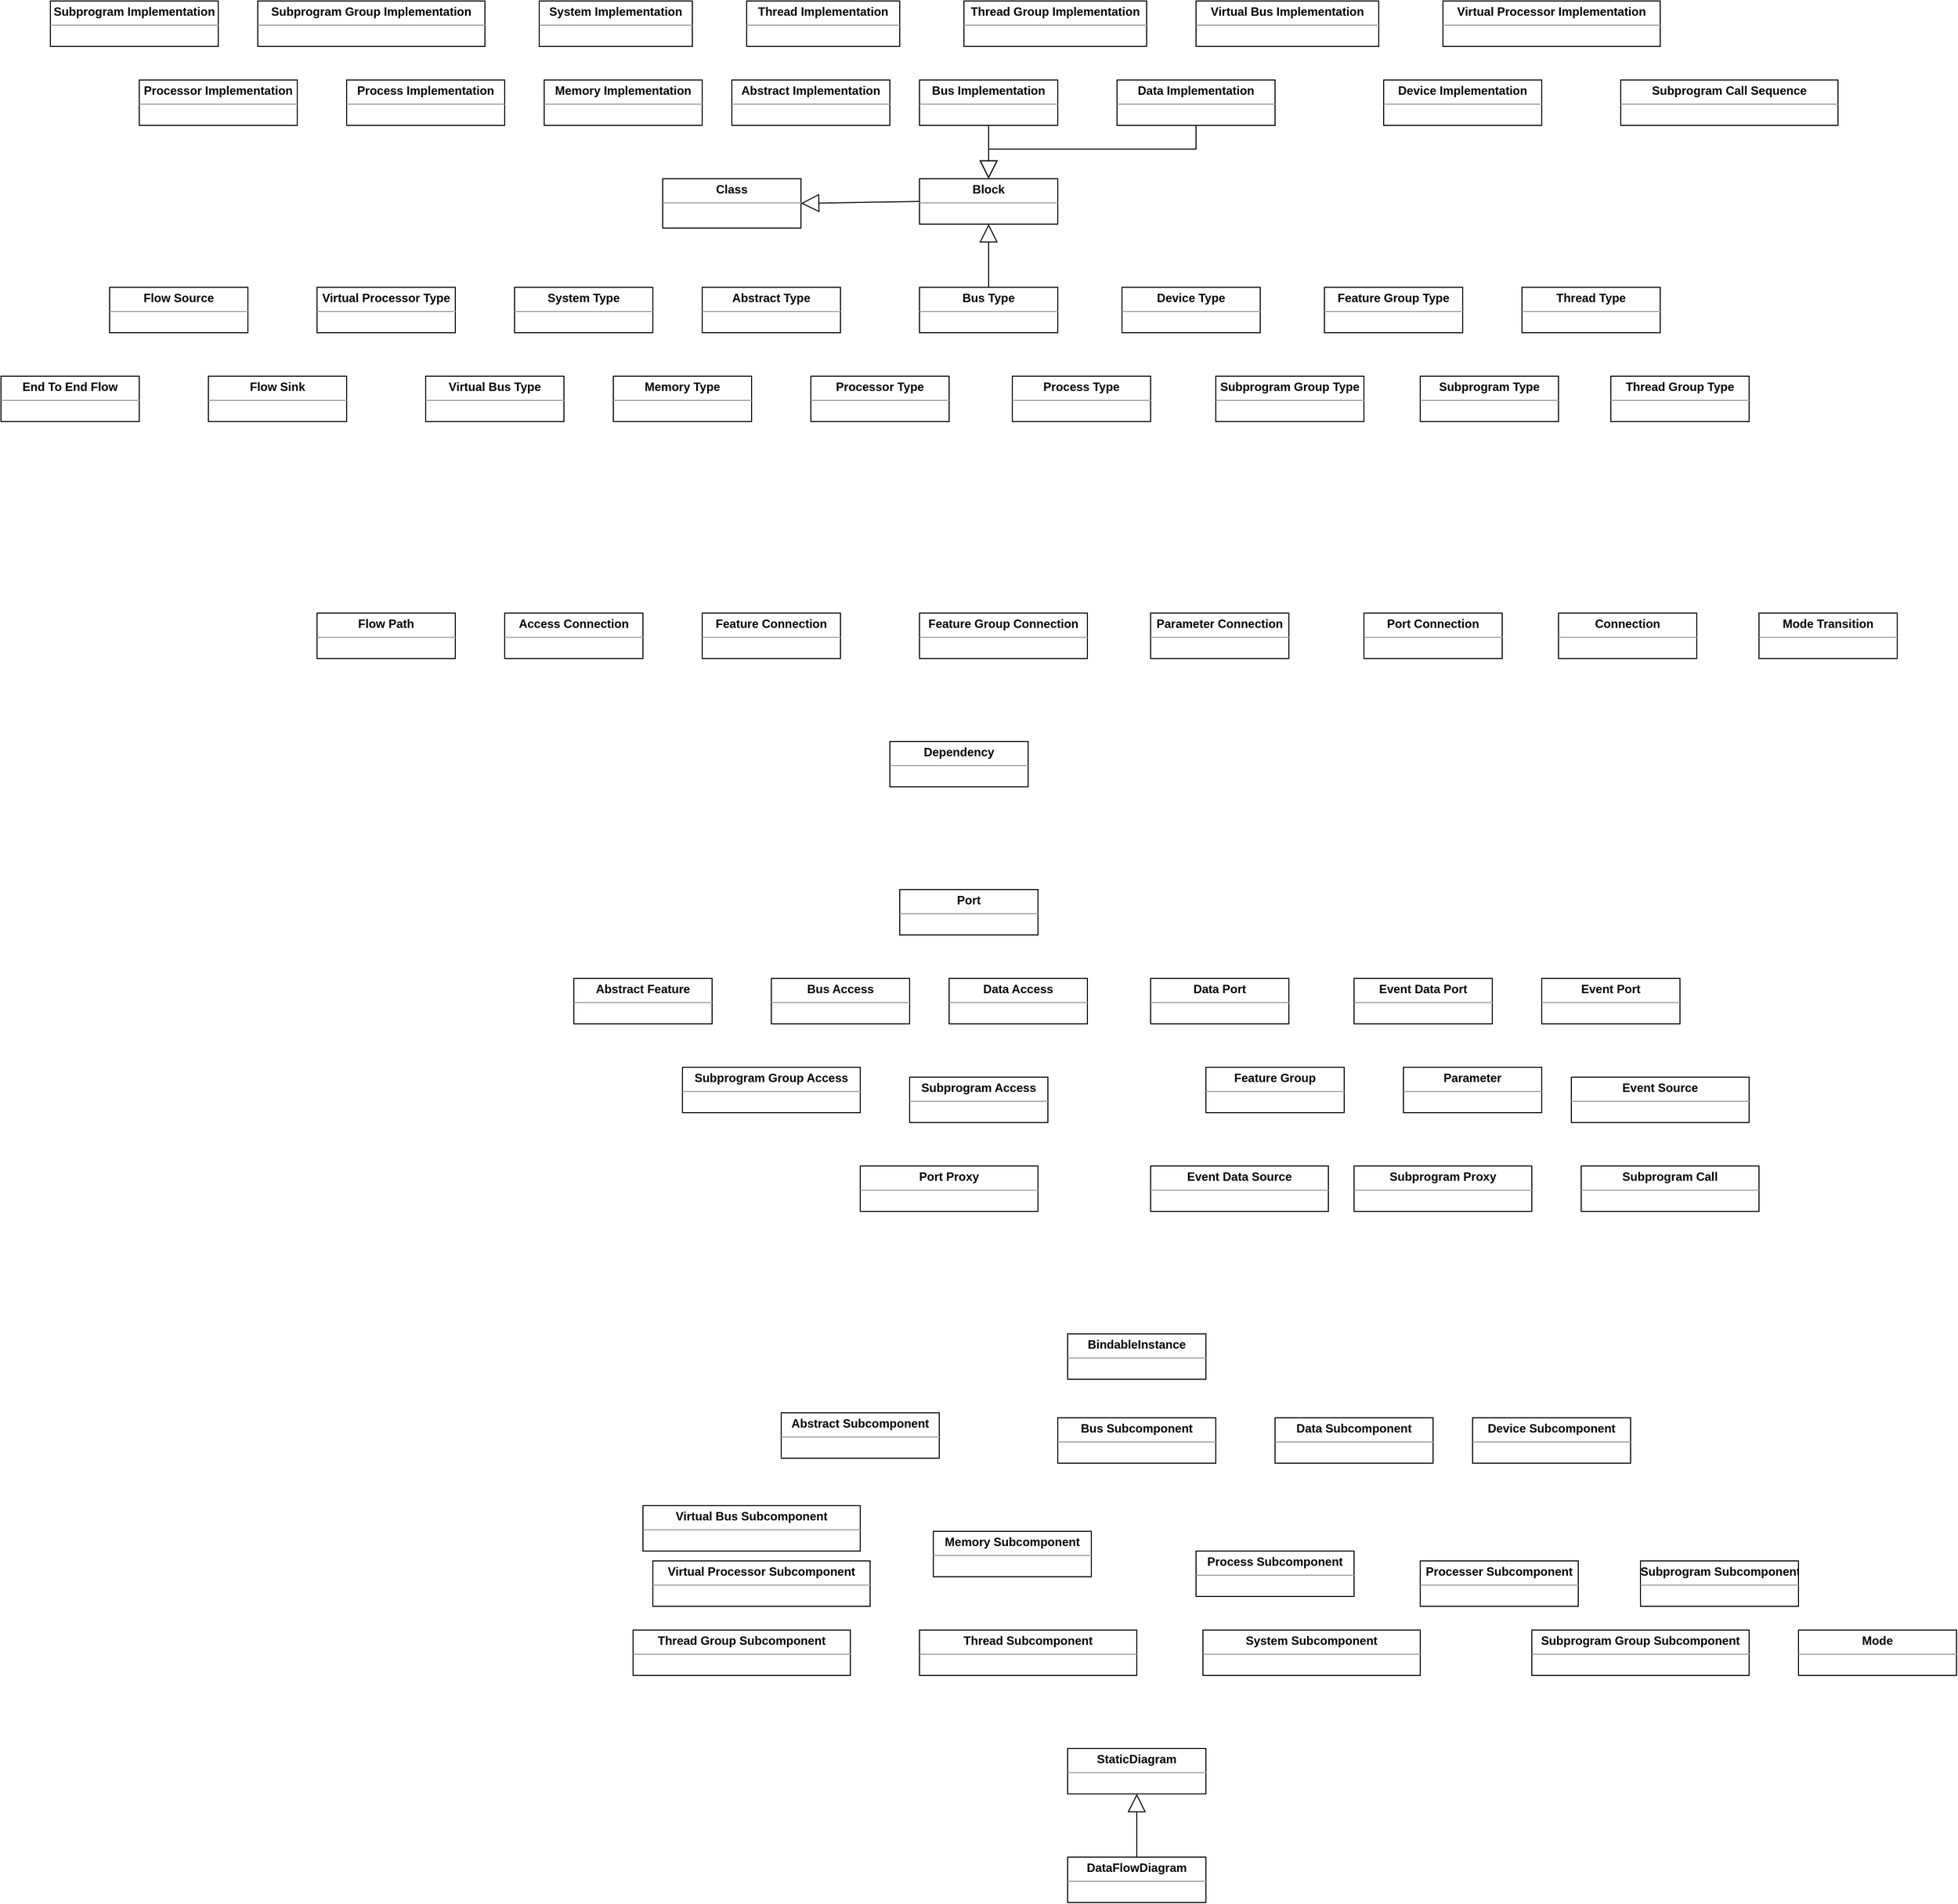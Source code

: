 <mxfile version="16.0.0" type="github">
  <diagram id="YCTGJR02snR9csBezVZd" name="Page-1">
    <mxGraphModel dx="1956" dy="1955" grid="1" gridSize="10" guides="1" tooltips="1" connect="1" arrows="1" fold="1" page="1" pageScale="1" pageWidth="827" pageHeight="1169" math="0" shadow="0">
      <root>
        <mxCell id="0" />
        <mxCell id="1" parent="0" />
        <mxCell id="7-aJ9GHmP8vsTWekd-Si-11" value="&lt;p style=&quot;margin: 0px ; margin-top: 4px ; text-align: center&quot;&gt;&lt;b&gt;Class&lt;/b&gt;&lt;/p&gt;&lt;hr size=&quot;1&quot;&gt;&lt;div style=&quot;height: 2px&quot;&gt;&lt;/div&gt;" style="verticalAlign=top;align=left;overflow=fill;fontSize=12;fontFamily=Helvetica;html=1;" vertex="1" parent="1">
          <mxGeometry x="60" y="-670" width="140" height="50" as="geometry" />
        </mxCell>
        <mxCell id="7-aJ9GHmP8vsTWekd-Si-12" value="&lt;p style=&quot;margin: 0px ; margin-top: 4px ; text-align: center&quot;&gt;&lt;b&gt;Block&lt;/b&gt;&lt;/p&gt;&lt;hr size=&quot;1&quot;&gt;&lt;div style=&quot;height: 2px&quot;&gt;&lt;/div&gt;" style="verticalAlign=top;align=left;overflow=fill;fontSize=12;fontFamily=Helvetica;html=1;" vertex="1" parent="1">
          <mxGeometry x="320" y="-670" width="140" height="46" as="geometry" />
        </mxCell>
        <mxCell id="7-aJ9GHmP8vsTWekd-Si-14" value="&lt;p style=&quot;margin: 0px ; margin-top: 4px ; text-align: center&quot;&gt;&lt;b&gt;Abstract Type&lt;/b&gt;&lt;/p&gt;&lt;hr size=&quot;1&quot;&gt;&lt;div style=&quot;height: 2px&quot;&gt;&lt;/div&gt;" style="verticalAlign=top;align=left;overflow=fill;fontSize=12;fontFamily=Helvetica;html=1;" vertex="1" parent="1">
          <mxGeometry x="100" y="-560" width="140" height="46" as="geometry" />
        </mxCell>
        <mxCell id="7-aJ9GHmP8vsTWekd-Si-15" value="&lt;p style=&quot;margin: 0px ; margin-top: 4px ; text-align: center&quot;&gt;&lt;b&gt;Bus Type&lt;/b&gt;&lt;/p&gt;&lt;hr size=&quot;1&quot;&gt;&lt;div style=&quot;height: 2px&quot;&gt;&lt;/div&gt;" style="verticalAlign=top;align=left;overflow=fill;fontSize=12;fontFamily=Helvetica;html=1;" vertex="1" parent="1">
          <mxGeometry x="320" y="-560" width="140" height="46" as="geometry" />
        </mxCell>
        <mxCell id="7-aJ9GHmP8vsTWekd-Si-16" value="&lt;p style=&quot;margin: 0px ; margin-top: 4px ; text-align: center&quot;&gt;&lt;b&gt;Device Type&lt;/b&gt;&lt;/p&gt;&lt;hr size=&quot;1&quot;&gt;&lt;div style=&quot;height: 2px&quot;&gt;&lt;/div&gt;" style="verticalAlign=top;align=left;overflow=fill;fontSize=12;fontFamily=Helvetica;html=1;" vertex="1" parent="1">
          <mxGeometry x="525" y="-560" width="140" height="46" as="geometry" />
        </mxCell>
        <mxCell id="7-aJ9GHmP8vsTWekd-Si-17" value="&lt;p style=&quot;margin: 0px ; margin-top: 4px ; text-align: center&quot;&gt;&lt;b&gt;Fe&lt;span style=&quot;white-space: pre&quot;&gt;ature Group&lt;/span&gt;&amp;nbsp;Type&lt;/b&gt;&lt;/p&gt;&lt;hr size=&quot;1&quot;&gt;&lt;div style=&quot;height: 2px&quot;&gt;&lt;/div&gt;" style="verticalAlign=top;align=left;overflow=fill;fontSize=12;fontFamily=Helvetica;html=1;" vertex="1" parent="1">
          <mxGeometry x="730" y="-560" width="140" height="46" as="geometry" />
        </mxCell>
        <mxCell id="7-aJ9GHmP8vsTWekd-Si-18" value="&lt;p style=&quot;margin: 0px ; margin-top: 4px ; text-align: center&quot;&gt;&lt;b&gt;Memory Type&lt;/b&gt;&lt;/p&gt;&lt;hr size=&quot;1&quot;&gt;&lt;div style=&quot;height: 2px&quot;&gt;&lt;/div&gt;" style="verticalAlign=top;align=left;overflow=fill;fontSize=12;fontFamily=Helvetica;html=1;" vertex="1" parent="1">
          <mxGeometry x="10" y="-470" width="140" height="46" as="geometry" />
        </mxCell>
        <mxCell id="7-aJ9GHmP8vsTWekd-Si-19" value="&lt;p style=&quot;margin: 0px ; margin-top: 4px ; text-align: center&quot;&gt;&lt;b&gt;Process Type&lt;/b&gt;&lt;/p&gt;&lt;hr size=&quot;1&quot;&gt;&lt;div style=&quot;height: 2px&quot;&gt;&lt;/div&gt;" style="verticalAlign=top;align=left;overflow=fill;fontSize=12;fontFamily=Helvetica;html=1;" vertex="1" parent="1">
          <mxGeometry x="414" y="-470" width="140" height="46" as="geometry" />
        </mxCell>
        <mxCell id="7-aJ9GHmP8vsTWekd-Si-20" value="&lt;p style=&quot;margin: 0px ; margin-top: 4px ; text-align: center&quot;&gt;&lt;b&gt;Processor Type&lt;/b&gt;&lt;/p&gt;&lt;hr size=&quot;1&quot;&gt;&lt;div style=&quot;height: 2px&quot;&gt;&lt;/div&gt;" style="verticalAlign=top;align=left;overflow=fill;fontSize=12;fontFamily=Helvetica;html=1;" vertex="1" parent="1">
          <mxGeometry x="210" y="-470" width="140" height="46" as="geometry" />
        </mxCell>
        <mxCell id="7-aJ9GHmP8vsTWekd-Si-21" value="&lt;p style=&quot;margin: 0px ; margin-top: 4px ; text-align: center&quot;&gt;&lt;b&gt;Subprogram Type&lt;/b&gt;&lt;/p&gt;&lt;hr size=&quot;1&quot;&gt;&lt;div style=&quot;height: 2px&quot;&gt;&lt;/div&gt;" style="verticalAlign=top;align=left;overflow=fill;fontSize=12;fontFamily=Helvetica;html=1;" vertex="1" parent="1">
          <mxGeometry x="827" y="-470" width="140" height="46" as="geometry" />
        </mxCell>
        <mxCell id="7-aJ9GHmP8vsTWekd-Si-22" value="&lt;p style=&quot;margin: 0px ; margin-top: 4px ; text-align: center&quot;&gt;&lt;b&gt;Subprogram Group Type&lt;/b&gt;&lt;/p&gt;&lt;hr size=&quot;1&quot;&gt;&lt;div style=&quot;height: 2px&quot;&gt;&lt;/div&gt;" style="verticalAlign=top;align=left;overflow=fill;fontSize=12;fontFamily=Helvetica;html=1;" vertex="1" parent="1">
          <mxGeometry x="620" y="-470" width="150" height="46" as="geometry" />
        </mxCell>
        <mxCell id="7-aJ9GHmP8vsTWekd-Si-23" value="&lt;p style=&quot;margin: 0px ; margin-top: 4px ; text-align: center&quot;&gt;&lt;b&gt;System Type&lt;/b&gt;&lt;/p&gt;&lt;hr size=&quot;1&quot;&gt;&lt;div style=&quot;height: 2px&quot;&gt;&lt;/div&gt;" style="verticalAlign=top;align=left;overflow=fill;fontSize=12;fontFamily=Helvetica;html=1;" vertex="1" parent="1">
          <mxGeometry x="-90" y="-560" width="140" height="46" as="geometry" />
        </mxCell>
        <mxCell id="7-aJ9GHmP8vsTWekd-Si-24" value="&lt;p style=&quot;margin: 0px ; margin-top: 4px ; text-align: center&quot;&gt;&lt;b&gt;Thread Type&lt;/b&gt;&lt;/p&gt;&lt;hr size=&quot;1&quot;&gt;&lt;div style=&quot;height: 2px&quot;&gt;&lt;/div&gt;" style="verticalAlign=top;align=left;overflow=fill;fontSize=12;fontFamily=Helvetica;html=1;" vertex="1" parent="1">
          <mxGeometry x="930" y="-560" width="140" height="46" as="geometry" />
        </mxCell>
        <mxCell id="7-aJ9GHmP8vsTWekd-Si-25" value="&lt;p style=&quot;margin: 0px ; margin-top: 4px ; text-align: center&quot;&gt;&lt;b&gt;Thread Group Type&lt;/b&gt;&lt;/p&gt;&lt;hr size=&quot;1&quot;&gt;&lt;div style=&quot;height: 2px&quot;&gt;&lt;/div&gt;" style="verticalAlign=top;align=left;overflow=fill;fontSize=12;fontFamily=Helvetica;html=1;" vertex="1" parent="1">
          <mxGeometry x="1020" y="-470" width="140" height="46" as="geometry" />
        </mxCell>
        <mxCell id="7-aJ9GHmP8vsTWekd-Si-26" value="&lt;p style=&quot;margin: 0px ; margin-top: 4px ; text-align: center&quot;&gt;&lt;b&gt;Virtual Bus Type&lt;/b&gt;&lt;/p&gt;&lt;hr size=&quot;1&quot;&gt;&lt;div style=&quot;height: 2px&quot;&gt;&lt;/div&gt;" style="verticalAlign=top;align=left;overflow=fill;fontSize=12;fontFamily=Helvetica;html=1;" vertex="1" parent="1">
          <mxGeometry x="-180" y="-470" width="140" height="46" as="geometry" />
        </mxCell>
        <mxCell id="7-aJ9GHmP8vsTWekd-Si-27" value="&lt;p style=&quot;margin: 0px ; margin-top: 4px ; text-align: center&quot;&gt;&lt;b&gt;Virtual Processor Type&lt;/b&gt;&lt;/p&gt;&lt;hr size=&quot;1&quot;&gt;&lt;div style=&quot;height: 2px&quot;&gt;&lt;/div&gt;" style="verticalAlign=top;align=left;overflow=fill;fontSize=12;fontFamily=Helvetica;html=1;" vertex="1" parent="1">
          <mxGeometry x="-290" y="-560" width="140" height="46" as="geometry" />
        </mxCell>
        <mxCell id="7-aJ9GHmP8vsTWekd-Si-29" value="&lt;p style=&quot;margin: 0px ; margin-top: 4px ; text-align: center&quot;&gt;&lt;b&gt;Dependency&lt;/b&gt;&lt;/p&gt;&lt;hr size=&quot;1&quot;&gt;&lt;div style=&quot;height: 2px&quot;&gt;&lt;/div&gt;" style="verticalAlign=top;align=left;overflow=fill;fontSize=12;fontFamily=Helvetica;html=1;" vertex="1" parent="1">
          <mxGeometry x="290" y="-100" width="140" height="46" as="geometry" />
        </mxCell>
        <mxCell id="7-aJ9GHmP8vsTWekd-Si-30" value="&lt;p style=&quot;margin: 0px ; margin-top: 4px ; text-align: center&quot;&gt;&lt;b&gt;Access Connection&lt;/b&gt;&lt;/p&gt;&lt;hr size=&quot;1&quot;&gt;&lt;div style=&quot;height: 2px&quot;&gt;&lt;/div&gt;" style="verticalAlign=top;align=left;overflow=fill;fontSize=12;fontFamily=Helvetica;html=1;" vertex="1" parent="1">
          <mxGeometry x="-100" y="-230" width="140" height="46" as="geometry" />
        </mxCell>
        <mxCell id="7-aJ9GHmP8vsTWekd-Si-31" value="&lt;p style=&quot;margin: 0px ; margin-top: 4px ; text-align: center&quot;&gt;&lt;b&gt;Feature Connection&lt;/b&gt;&lt;/p&gt;&lt;hr size=&quot;1&quot;&gt;&lt;div style=&quot;height: 2px&quot;&gt;&lt;/div&gt;" style="verticalAlign=top;align=left;overflow=fill;fontSize=12;fontFamily=Helvetica;html=1;" vertex="1" parent="1">
          <mxGeometry x="100" y="-230" width="140" height="46" as="geometry" />
        </mxCell>
        <mxCell id="7-aJ9GHmP8vsTWekd-Si-32" value="&lt;p style=&quot;margin: 0px ; margin-top: 4px ; text-align: center&quot;&gt;&lt;b&gt;Feature Group Connection&lt;/b&gt;&lt;/p&gt;&lt;hr size=&quot;1&quot;&gt;&lt;div style=&quot;height: 2px&quot;&gt;&lt;/div&gt;" style="verticalAlign=top;align=left;overflow=fill;fontSize=12;fontFamily=Helvetica;html=1;" vertex="1" parent="1">
          <mxGeometry x="320" y="-230" width="170" height="46" as="geometry" />
        </mxCell>
        <mxCell id="7-aJ9GHmP8vsTWekd-Si-34" value="&lt;p style=&quot;margin: 0px ; margin-top: 4px ; text-align: center&quot;&gt;&lt;b&gt;Parameter Connection&lt;/b&gt;&lt;/p&gt;&lt;hr size=&quot;1&quot;&gt;&lt;div style=&quot;height: 2px&quot;&gt;&lt;/div&gt;" style="verticalAlign=top;align=left;overflow=fill;fontSize=12;fontFamily=Helvetica;html=1;" vertex="1" parent="1">
          <mxGeometry x="554" y="-230" width="140" height="46" as="geometry" />
        </mxCell>
        <mxCell id="7-aJ9GHmP8vsTWekd-Si-35" value="&lt;p style=&quot;margin: 0px ; margin-top: 4px ; text-align: center&quot;&gt;&lt;b&gt;Port Connection&lt;/b&gt;&lt;/p&gt;&lt;hr size=&quot;1&quot;&gt;&lt;div style=&quot;height: 2px&quot;&gt;&lt;/div&gt;" style="verticalAlign=top;align=left;overflow=fill;fontSize=12;fontFamily=Helvetica;html=1;" vertex="1" parent="1">
          <mxGeometry x="770" y="-230" width="140" height="46" as="geometry" />
        </mxCell>
        <mxCell id="7-aJ9GHmP8vsTWekd-Si-36" value="&lt;p style=&quot;margin: 0px ; margin-top: 4px ; text-align: center&quot;&gt;&lt;b&gt;Connection&lt;/b&gt;&lt;/p&gt;&lt;hr size=&quot;1&quot;&gt;&lt;div style=&quot;height: 2px&quot;&gt;&lt;/div&gt;" style="verticalAlign=top;align=left;overflow=fill;fontSize=12;fontFamily=Helvetica;html=1;" vertex="1" parent="1">
          <mxGeometry x="967" y="-230" width="140" height="46" as="geometry" />
        </mxCell>
        <mxCell id="7-aJ9GHmP8vsTWekd-Si-37" value="&lt;p style=&quot;margin: 0px ; margin-top: 4px ; text-align: center&quot;&gt;&lt;b&gt;Port&lt;/b&gt;&lt;/p&gt;&lt;hr size=&quot;1&quot;&gt;&lt;div style=&quot;height: 2px&quot;&gt;&lt;/div&gt;" style="verticalAlign=top;align=left;overflow=fill;fontSize=12;fontFamily=Helvetica;html=1;" vertex="1" parent="1">
          <mxGeometry x="300" y="50" width="140" height="46" as="geometry" />
        </mxCell>
        <mxCell id="7-aJ9GHmP8vsTWekd-Si-38" value="&lt;p style=&quot;margin: 0px ; margin-top: 4px ; text-align: center&quot;&gt;&lt;b&gt;Bus Access&lt;/b&gt;&lt;/p&gt;&lt;hr size=&quot;1&quot;&gt;&lt;div style=&quot;height: 2px&quot;&gt;&lt;/div&gt;" style="verticalAlign=top;align=left;overflow=fill;fontSize=12;fontFamily=Helvetica;html=1;" vertex="1" parent="1">
          <mxGeometry x="170" y="140" width="140" height="46" as="geometry" />
        </mxCell>
        <mxCell id="7-aJ9GHmP8vsTWekd-Si-39" value="&lt;p style=&quot;margin: 0px ; margin-top: 4px ; text-align: center&quot;&gt;&lt;b&gt;Abstract Feature&lt;/b&gt;&lt;/p&gt;&lt;hr size=&quot;1&quot;&gt;&lt;div style=&quot;height: 2px&quot;&gt;&lt;/div&gt;" style="verticalAlign=top;align=left;overflow=fill;fontSize=12;fontFamily=Helvetica;html=1;" vertex="1" parent="1">
          <mxGeometry x="-30" y="140" width="140" height="46" as="geometry" />
        </mxCell>
        <mxCell id="7-aJ9GHmP8vsTWekd-Si-40" value="&lt;p style=&quot;margin: 0px ; margin-top: 4px ; text-align: center&quot;&gt;&lt;b&gt;Data Access&lt;/b&gt;&lt;/p&gt;&lt;hr size=&quot;1&quot;&gt;&lt;div style=&quot;height: 2px&quot;&gt;&lt;/div&gt;" style="verticalAlign=top;align=left;overflow=fill;fontSize=12;fontFamily=Helvetica;html=1;" vertex="1" parent="1">
          <mxGeometry x="350" y="140" width="140" height="46" as="geometry" />
        </mxCell>
        <mxCell id="7-aJ9GHmP8vsTWekd-Si-41" value="&lt;p style=&quot;margin: 0px ; margin-top: 4px ; text-align: center&quot;&gt;&lt;b&gt;Data Port&lt;/b&gt;&lt;/p&gt;&lt;hr size=&quot;1&quot;&gt;&lt;div style=&quot;height: 2px&quot;&gt;&lt;/div&gt;" style="verticalAlign=top;align=left;overflow=fill;fontSize=12;fontFamily=Helvetica;html=1;" vertex="1" parent="1">
          <mxGeometry x="554" y="140" width="140" height="46" as="geometry" />
        </mxCell>
        <mxCell id="7-aJ9GHmP8vsTWekd-Si-42" value="&lt;p style=&quot;margin: 0px ; margin-top: 4px ; text-align: center&quot;&gt;&lt;b&gt;Event Data Port&lt;/b&gt;&lt;/p&gt;&lt;hr size=&quot;1&quot;&gt;&lt;div style=&quot;height: 2px&quot;&gt;&lt;/div&gt;" style="verticalAlign=top;align=left;overflow=fill;fontSize=12;fontFamily=Helvetica;html=1;" vertex="1" parent="1">
          <mxGeometry x="760" y="140" width="140" height="46" as="geometry" />
        </mxCell>
        <mxCell id="7-aJ9GHmP8vsTWekd-Si-43" value="&lt;p style=&quot;margin: 0px ; margin-top: 4px ; text-align: center&quot;&gt;&lt;b&gt;Event Port&lt;/b&gt;&lt;/p&gt;&lt;hr size=&quot;1&quot;&gt;&lt;div style=&quot;height: 2px&quot;&gt;&lt;/div&gt;" style="verticalAlign=top;align=left;overflow=fill;fontSize=12;fontFamily=Helvetica;html=1;" vertex="1" parent="1">
          <mxGeometry x="950" y="140" width="140" height="46" as="geometry" />
        </mxCell>
        <mxCell id="7-aJ9GHmP8vsTWekd-Si-44" value="&lt;p style=&quot;margin: 0px ; margin-top: 4px ; text-align: center&quot;&gt;&lt;b&gt;Feature Group&lt;/b&gt;&lt;/p&gt;&lt;hr size=&quot;1&quot;&gt;&lt;div style=&quot;height: 2px&quot;&gt;&lt;/div&gt;" style="verticalAlign=top;align=left;overflow=fill;fontSize=12;fontFamily=Helvetica;html=1;" vertex="1" parent="1">
          <mxGeometry x="610" y="230" width="140" height="46" as="geometry" />
        </mxCell>
        <mxCell id="7-aJ9GHmP8vsTWekd-Si-45" value="&lt;p style=&quot;margin: 0px ; margin-top: 4px ; text-align: center&quot;&gt;&lt;b&gt;Parameter&lt;/b&gt;&lt;/p&gt;&lt;hr size=&quot;1&quot;&gt;&lt;div style=&quot;height: 2px&quot;&gt;&lt;/div&gt;" style="verticalAlign=top;align=left;overflow=fill;fontSize=12;fontFamily=Helvetica;html=1;" vertex="1" parent="1">
          <mxGeometry x="810" y="230" width="140" height="46" as="geometry" />
        </mxCell>
        <mxCell id="7-aJ9GHmP8vsTWekd-Si-46" value="&lt;p style=&quot;margin: 0px ; margin-top: 4px ; text-align: center&quot;&gt;&lt;b&gt;Subprogram Access&lt;/b&gt;&lt;/p&gt;&lt;hr size=&quot;1&quot;&gt;&lt;div style=&quot;height: 2px&quot;&gt;&lt;/div&gt;" style="verticalAlign=top;align=left;overflow=fill;fontSize=12;fontFamily=Helvetica;html=1;" vertex="1" parent="1">
          <mxGeometry x="310" y="240" width="140" height="46" as="geometry" />
        </mxCell>
        <mxCell id="7-aJ9GHmP8vsTWekd-Si-47" value="&lt;p style=&quot;margin: 0px ; margin-top: 4px ; text-align: center&quot;&gt;&lt;b&gt;Subprogram Group Access&lt;/b&gt;&lt;/p&gt;&lt;hr size=&quot;1&quot;&gt;&lt;div style=&quot;height: 2px&quot;&gt;&lt;/div&gt;" style="verticalAlign=top;align=left;overflow=fill;fontSize=12;fontFamily=Helvetica;html=1;" vertex="1" parent="1">
          <mxGeometry x="80" y="230" width="180" height="46" as="geometry" />
        </mxCell>
        <mxCell id="7-aJ9GHmP8vsTWekd-Si-48" value="&lt;p style=&quot;margin: 0px ; margin-top: 4px ; text-align: center&quot;&gt;&lt;b&gt;Event Source&lt;/b&gt;&lt;br&gt;&lt;/p&gt;&lt;hr size=&quot;1&quot;&gt;&lt;div style=&quot;height: 2px&quot;&gt;&lt;/div&gt;" style="verticalAlign=top;align=left;overflow=fill;fontSize=12;fontFamily=Helvetica;html=1;" vertex="1" parent="1">
          <mxGeometry x="980" y="240" width="180" height="46" as="geometry" />
        </mxCell>
        <mxCell id="7-aJ9GHmP8vsTWekd-Si-49" value="&lt;p style=&quot;margin: 0px ; margin-top: 4px ; text-align: center&quot;&gt;&lt;b&gt;Event Data Source&lt;/b&gt;&lt;br&gt;&lt;/p&gt;&lt;hr size=&quot;1&quot;&gt;&lt;div style=&quot;height: 2px&quot;&gt;&lt;/div&gt;" style="verticalAlign=top;align=left;overflow=fill;fontSize=12;fontFamily=Helvetica;html=1;" vertex="1" parent="1">
          <mxGeometry x="554" y="330" width="180" height="46" as="geometry" />
        </mxCell>
        <mxCell id="7-aJ9GHmP8vsTWekd-Si-50" value="&lt;p style=&quot;margin: 0px ; margin-top: 4px ; text-align: center&quot;&gt;&lt;b&gt;Subprogram Proxy&lt;/b&gt;&lt;/p&gt;&lt;hr size=&quot;1&quot;&gt;&lt;div style=&quot;height: 2px&quot;&gt;&lt;/div&gt;" style="verticalAlign=top;align=left;overflow=fill;fontSize=12;fontFamily=Helvetica;html=1;" vertex="1" parent="1">
          <mxGeometry x="760" y="330" width="180" height="46" as="geometry" />
        </mxCell>
        <mxCell id="7-aJ9GHmP8vsTWekd-Si-51" value="&lt;p style=&quot;margin: 0px ; margin-top: 4px ; text-align: center&quot;&gt;&lt;b&gt;Port Proxy&lt;/b&gt;&lt;/p&gt;&lt;hr size=&quot;1&quot;&gt;&lt;div style=&quot;height: 2px&quot;&gt;&lt;/div&gt;" style="verticalAlign=top;align=left;overflow=fill;fontSize=12;fontFamily=Helvetica;html=1;" vertex="1" parent="1">
          <mxGeometry x="260" y="330" width="180" height="46" as="geometry" />
        </mxCell>
        <mxCell id="7-aJ9GHmP8vsTWekd-Si-52" value="&lt;p style=&quot;margin: 0px ; margin-top: 4px ; text-align: center&quot;&gt;&lt;b&gt;BindableInstance&lt;/b&gt;&lt;/p&gt;&lt;hr size=&quot;1&quot;&gt;&lt;div style=&quot;height: 2px&quot;&gt;&lt;/div&gt;" style="verticalAlign=top;align=left;overflow=fill;fontSize=12;fontFamily=Helvetica;html=1;" vertex="1" parent="1">
          <mxGeometry x="470" y="500" width="140" height="46" as="geometry" />
        </mxCell>
        <mxCell id="7-aJ9GHmP8vsTWekd-Si-53" value="&lt;p style=&quot;margin: 0px ; margin-top: 4px ; text-align: center&quot;&gt;&lt;b&gt;Abstract Subcomponent&lt;/b&gt;&lt;/p&gt;&lt;hr size=&quot;1&quot;&gt;&lt;div style=&quot;height: 2px&quot;&gt;&lt;/div&gt;" style="verticalAlign=top;align=left;overflow=fill;fontSize=12;fontFamily=Helvetica;html=1;" vertex="1" parent="1">
          <mxGeometry x="180" y="580" width="160" height="46" as="geometry" />
        </mxCell>
        <mxCell id="7-aJ9GHmP8vsTWekd-Si-54" value="&lt;p style=&quot;margin: 0px ; margin-top: 4px ; text-align: center&quot;&gt;&lt;b&gt;Bus Subcomponent&lt;/b&gt;&lt;/p&gt;&lt;hr size=&quot;1&quot;&gt;&lt;div style=&quot;height: 2px&quot;&gt;&lt;/div&gt;" style="verticalAlign=top;align=left;overflow=fill;fontSize=12;fontFamily=Helvetica;html=1;" vertex="1" parent="1">
          <mxGeometry x="460" y="585" width="160" height="46" as="geometry" />
        </mxCell>
        <mxCell id="7-aJ9GHmP8vsTWekd-Si-55" value="&lt;p style=&quot;margin: 0px ; margin-top: 4px ; text-align: center&quot;&gt;&lt;b&gt;Data Subcomponent&lt;/b&gt;&lt;/p&gt;&lt;hr size=&quot;1&quot;&gt;&lt;div style=&quot;height: 2px&quot;&gt;&lt;/div&gt;" style="verticalAlign=top;align=left;overflow=fill;fontSize=12;fontFamily=Helvetica;html=1;" vertex="1" parent="1">
          <mxGeometry x="680" y="585" width="160" height="46" as="geometry" />
        </mxCell>
        <mxCell id="7-aJ9GHmP8vsTWekd-Si-56" value="&lt;p style=&quot;margin: 0px ; margin-top: 4px ; text-align: center&quot;&gt;&lt;b&gt;Device Subcomponent&lt;/b&gt;&lt;/p&gt;&lt;hr size=&quot;1&quot;&gt;&lt;div style=&quot;height: 2px&quot;&gt;&lt;/div&gt;" style="verticalAlign=top;align=left;overflow=fill;fontSize=12;fontFamily=Helvetica;html=1;" vertex="1" parent="1">
          <mxGeometry x="880" y="585" width="160" height="46" as="geometry" />
        </mxCell>
        <mxCell id="7-aJ9GHmP8vsTWekd-Si-57" value="&lt;p style=&quot;margin: 0px ; margin-top: 4px ; text-align: center&quot;&gt;&lt;b&gt;Memory Subcomponent&lt;/b&gt;&lt;/p&gt;&lt;hr size=&quot;1&quot;&gt;&lt;div style=&quot;height: 2px&quot;&gt;&lt;/div&gt;" style="verticalAlign=top;align=left;overflow=fill;fontSize=12;fontFamily=Helvetica;html=1;" vertex="1" parent="1">
          <mxGeometry x="334" y="700" width="160" height="46" as="geometry" />
        </mxCell>
        <mxCell id="7-aJ9GHmP8vsTWekd-Si-58" value="&lt;p style=&quot;margin: 0px ; margin-top: 4px ; text-align: center&quot;&gt;&lt;b&gt;Process Subcomponent&lt;/b&gt;&lt;/p&gt;&lt;hr size=&quot;1&quot;&gt;&lt;div style=&quot;height: 2px&quot;&gt;&lt;/div&gt;" style="verticalAlign=top;align=left;overflow=fill;fontSize=12;fontFamily=Helvetica;html=1;" vertex="1" parent="1">
          <mxGeometry x="600" y="720" width="160" height="46" as="geometry" />
        </mxCell>
        <mxCell id="7-aJ9GHmP8vsTWekd-Si-59" value="&lt;p style=&quot;margin: 0px ; margin-top: 4px ; text-align: center&quot;&gt;&lt;b&gt;Processer Subcomponent&lt;/b&gt;&lt;/p&gt;&lt;hr size=&quot;1&quot;&gt;&lt;div style=&quot;height: 2px&quot;&gt;&lt;/div&gt;" style="verticalAlign=top;align=left;overflow=fill;fontSize=12;fontFamily=Helvetica;html=1;" vertex="1" parent="1">
          <mxGeometry x="827" y="730" width="160" height="46" as="geometry" />
        </mxCell>
        <mxCell id="7-aJ9GHmP8vsTWekd-Si-60" value="&lt;p style=&quot;margin: 0px ; margin-top: 4px ; text-align: center&quot;&gt;&lt;b&gt;Subprogram Subcomponent&lt;/b&gt;&lt;/p&gt;&lt;hr size=&quot;1&quot;&gt;&lt;div style=&quot;height: 2px&quot;&gt;&lt;/div&gt;" style="verticalAlign=top;align=left;overflow=fill;fontSize=12;fontFamily=Helvetica;html=1;" vertex="1" parent="1">
          <mxGeometry x="1050" y="730" width="160" height="46" as="geometry" />
        </mxCell>
        <mxCell id="7-aJ9GHmP8vsTWekd-Si-61" value="&lt;p style=&quot;margin: 0px ; margin-top: 4px ; text-align: center&quot;&gt;&lt;b&gt;Subprogram Group Subcomponent&lt;/b&gt;&lt;/p&gt;&lt;hr size=&quot;1&quot;&gt;&lt;div style=&quot;height: 2px&quot;&gt;&lt;/div&gt;" style="verticalAlign=top;align=left;overflow=fill;fontSize=12;fontFamily=Helvetica;html=1;" vertex="1" parent="1">
          <mxGeometry x="940" y="800" width="220" height="46" as="geometry" />
        </mxCell>
        <mxCell id="7-aJ9GHmP8vsTWekd-Si-62" value="&lt;p style=&quot;margin: 0px ; margin-top: 4px ; text-align: center&quot;&gt;&lt;b&gt;System Subcomponent&lt;/b&gt;&lt;/p&gt;&lt;hr size=&quot;1&quot;&gt;&lt;div style=&quot;height: 2px&quot;&gt;&lt;/div&gt;" style="verticalAlign=top;align=left;overflow=fill;fontSize=12;fontFamily=Helvetica;html=1;" vertex="1" parent="1">
          <mxGeometry x="607" y="800" width="220" height="46" as="geometry" />
        </mxCell>
        <mxCell id="7-aJ9GHmP8vsTWekd-Si-63" value="&lt;p style=&quot;margin: 0px ; margin-top: 4px ; text-align: center&quot;&gt;&lt;b&gt;Thread Subcomponent&lt;/b&gt;&lt;/p&gt;&lt;hr size=&quot;1&quot;&gt;&lt;div style=&quot;height: 2px&quot;&gt;&lt;/div&gt;" style="verticalAlign=top;align=left;overflow=fill;fontSize=12;fontFamily=Helvetica;html=1;" vertex="1" parent="1">
          <mxGeometry x="320" y="800" width="220" height="46" as="geometry" />
        </mxCell>
        <mxCell id="7-aJ9GHmP8vsTWekd-Si-64" value="&lt;p style=&quot;margin: 0px ; margin-top: 4px ; text-align: center&quot;&gt;&lt;b&gt;Thread Group Subcomponent&lt;/b&gt;&lt;/p&gt;&lt;hr size=&quot;1&quot;&gt;&lt;div style=&quot;height: 2px&quot;&gt;&lt;/div&gt;" style="verticalAlign=top;align=left;overflow=fill;fontSize=12;fontFamily=Helvetica;html=1;" vertex="1" parent="1">
          <mxGeometry x="30" y="800" width="220" height="46" as="geometry" />
        </mxCell>
        <mxCell id="7-aJ9GHmP8vsTWekd-Si-65" value="&lt;p style=&quot;margin: 0px ; margin-top: 4px ; text-align: center&quot;&gt;&lt;b&gt;Virtual Bus Subcomponent&lt;/b&gt;&lt;/p&gt;&lt;hr size=&quot;1&quot;&gt;&lt;div style=&quot;height: 2px&quot;&gt;&lt;/div&gt;" style="verticalAlign=top;align=left;overflow=fill;fontSize=12;fontFamily=Helvetica;html=1;" vertex="1" parent="1">
          <mxGeometry x="40" y="674" width="220" height="46" as="geometry" />
        </mxCell>
        <mxCell id="7-aJ9GHmP8vsTWekd-Si-66" value="&lt;p style=&quot;margin: 0px ; margin-top: 4px ; text-align: center&quot;&gt;&lt;b&gt;Virtual&amp;nbsp;Processor&amp;nbsp;Subcomponent&lt;/b&gt;&lt;/p&gt;&lt;hr size=&quot;1&quot;&gt;&lt;div style=&quot;height: 2px&quot;&gt;&lt;/div&gt;" style="verticalAlign=top;align=left;overflow=fill;fontSize=12;fontFamily=Helvetica;html=1;" vertex="1" parent="1">
          <mxGeometry x="50" y="730" width="220" height="46" as="geometry" />
        </mxCell>
        <mxCell id="7-aJ9GHmP8vsTWekd-Si-67" value="&lt;p style=&quot;margin: 0px ; margin-top: 4px ; text-align: center&quot;&gt;&lt;b&gt;Flow Path&lt;/b&gt;&lt;/p&gt;&lt;hr size=&quot;1&quot;&gt;&lt;div style=&quot;height: 2px&quot;&gt;&lt;/div&gt;" style="verticalAlign=top;align=left;overflow=fill;fontSize=12;fontFamily=Helvetica;html=1;" vertex="1" parent="1">
          <mxGeometry x="-290" y="-230" width="140" height="46" as="geometry" />
        </mxCell>
        <mxCell id="7-aJ9GHmP8vsTWekd-Si-68" value="&lt;p style=&quot;margin: 0px ; margin-top: 4px ; text-align: center&quot;&gt;&lt;b&gt;Flow Sink&lt;/b&gt;&lt;/p&gt;&lt;hr size=&quot;1&quot;&gt;&lt;div style=&quot;height: 2px&quot;&gt;&lt;/div&gt;" style="verticalAlign=top;align=left;overflow=fill;fontSize=12;fontFamily=Helvetica;html=1;" vertex="1" parent="1">
          <mxGeometry x="-400" y="-470" width="140" height="46" as="geometry" />
        </mxCell>
        <mxCell id="7-aJ9GHmP8vsTWekd-Si-69" value="&lt;p style=&quot;margin: 0px ; margin-top: 4px ; text-align: center&quot;&gt;&lt;b&gt;Flow Source&lt;/b&gt;&lt;/p&gt;&lt;hr size=&quot;1&quot;&gt;&lt;div style=&quot;height: 2px&quot;&gt;&lt;/div&gt;" style="verticalAlign=top;align=left;overflow=fill;fontSize=12;fontFamily=Helvetica;html=1;" vertex="1" parent="1">
          <mxGeometry x="-500" y="-560" width="140" height="46" as="geometry" />
        </mxCell>
        <mxCell id="7-aJ9GHmP8vsTWekd-Si-70" value="&lt;p style=&quot;margin: 0px ; margin-top: 4px ; text-align: center&quot;&gt;&lt;b&gt;End To End Flow&lt;/b&gt;&lt;/p&gt;&lt;hr size=&quot;1&quot;&gt;&lt;div style=&quot;height: 2px&quot;&gt;&lt;/div&gt;" style="verticalAlign=top;align=left;overflow=fill;fontSize=12;fontFamily=Helvetica;html=1;" vertex="1" parent="1">
          <mxGeometry x="-610" y="-470" width="140" height="46" as="geometry" />
        </mxCell>
        <mxCell id="7-aJ9GHmP8vsTWekd-Si-71" value="&lt;p style=&quot;margin: 0px ; margin-top: 4px ; text-align: center&quot;&gt;&lt;b&gt;StaticDiagram&lt;/b&gt;&lt;/p&gt;&lt;hr size=&quot;1&quot;&gt;&lt;div style=&quot;height: 2px&quot;&gt;&lt;/div&gt;" style="verticalAlign=top;align=left;overflow=fill;fontSize=12;fontFamily=Helvetica;html=1;" vertex="1" parent="1">
          <mxGeometry x="470" y="920" width="140" height="46" as="geometry" />
        </mxCell>
        <mxCell id="7-aJ9GHmP8vsTWekd-Si-72" value="&lt;p style=&quot;margin: 0px ; margin-top: 4px ; text-align: center&quot;&gt;&lt;b&gt;DataFlowDiagram&lt;/b&gt;&lt;/p&gt;&lt;hr size=&quot;1&quot;&gt;&lt;div style=&quot;height: 2px&quot;&gt;&lt;/div&gt;" style="verticalAlign=top;align=left;overflow=fill;fontSize=12;fontFamily=Helvetica;html=1;" vertex="1" parent="1">
          <mxGeometry x="470" y="1030" width="140" height="46" as="geometry" />
        </mxCell>
        <mxCell id="7-aJ9GHmP8vsTWekd-Si-73" value="&lt;p style=&quot;margin: 0px ; margin-top: 4px ; text-align: center&quot;&gt;&lt;b&gt;Abstract Implementation&lt;/b&gt;&lt;/p&gt;&lt;hr size=&quot;1&quot;&gt;&lt;div style=&quot;height: 2px&quot;&gt;&lt;/div&gt;" style="verticalAlign=top;align=left;overflow=fill;fontSize=12;fontFamily=Helvetica;html=1;" vertex="1" parent="1">
          <mxGeometry x="130" y="-770" width="160" height="46" as="geometry" />
        </mxCell>
        <mxCell id="7-aJ9GHmP8vsTWekd-Si-74" value="&lt;p style=&quot;margin: 0px ; margin-top: 4px ; text-align: center&quot;&gt;&lt;b&gt;Bus Implementation&lt;/b&gt;&lt;/p&gt;&lt;hr size=&quot;1&quot;&gt;&lt;div style=&quot;height: 2px&quot;&gt;&lt;/div&gt;" style="verticalAlign=top;align=left;overflow=fill;fontSize=12;fontFamily=Helvetica;html=1;" vertex="1" parent="1">
          <mxGeometry x="320" y="-770" width="140" height="46" as="geometry" />
        </mxCell>
        <mxCell id="7-aJ9GHmP8vsTWekd-Si-75" value="&lt;p style=&quot;margin: 0px ; margin-top: 4px ; text-align: center&quot;&gt;&lt;b&gt;Data Implementation&lt;/b&gt;&lt;/p&gt;&lt;hr size=&quot;1&quot;&gt;&lt;div style=&quot;height: 2px&quot;&gt;&lt;/div&gt;" style="verticalAlign=top;align=left;overflow=fill;fontSize=12;fontFamily=Helvetica;html=1;" vertex="1" parent="1">
          <mxGeometry x="520" y="-770" width="160" height="46" as="geometry" />
        </mxCell>
        <mxCell id="7-aJ9GHmP8vsTWekd-Si-76" value="&lt;p style=&quot;margin: 0px ; margin-top: 4px ; text-align: center&quot;&gt;&lt;b&gt;Device Implementation&lt;/b&gt;&lt;/p&gt;&lt;hr size=&quot;1&quot;&gt;&lt;div style=&quot;height: 2px&quot;&gt;&lt;/div&gt;" style="verticalAlign=top;align=left;overflow=fill;fontSize=12;fontFamily=Helvetica;html=1;" vertex="1" parent="1">
          <mxGeometry x="790" y="-770" width="160" height="46" as="geometry" />
        </mxCell>
        <mxCell id="7-aJ9GHmP8vsTWekd-Si-77" value="&lt;p style=&quot;margin: 0px ; margin-top: 4px ; text-align: center&quot;&gt;&lt;b&gt;Memory Implementation&lt;/b&gt;&lt;/p&gt;&lt;hr size=&quot;1&quot;&gt;&lt;div style=&quot;height: 2px&quot;&gt;&lt;/div&gt;" style="verticalAlign=top;align=left;overflow=fill;fontSize=12;fontFamily=Helvetica;html=1;" vertex="1" parent="1">
          <mxGeometry x="-60" y="-770" width="160" height="46" as="geometry" />
        </mxCell>
        <mxCell id="7-aJ9GHmP8vsTWekd-Si-78" value="&lt;p style=&quot;margin: 0px ; margin-top: 4px ; text-align: center&quot;&gt;&lt;b&gt;Process Implementation&lt;/b&gt;&lt;/p&gt;&lt;hr size=&quot;1&quot;&gt;&lt;div style=&quot;height: 2px&quot;&gt;&lt;/div&gt;" style="verticalAlign=top;align=left;overflow=fill;fontSize=12;fontFamily=Helvetica;html=1;" vertex="1" parent="1">
          <mxGeometry x="-260" y="-770" width="160" height="46" as="geometry" />
        </mxCell>
        <mxCell id="7-aJ9GHmP8vsTWekd-Si-79" value="&lt;p style=&quot;margin: 0px ; margin-top: 4px ; text-align: center&quot;&gt;&lt;b&gt;Processor Implementation&lt;/b&gt;&lt;/p&gt;&lt;hr size=&quot;1&quot;&gt;&lt;div style=&quot;height: 2px&quot;&gt;&lt;/div&gt;" style="verticalAlign=top;align=left;overflow=fill;fontSize=12;fontFamily=Helvetica;html=1;" vertex="1" parent="1">
          <mxGeometry x="-470" y="-770" width="160" height="46" as="geometry" />
        </mxCell>
        <mxCell id="7-aJ9GHmP8vsTWekd-Si-80" value="&lt;p style=&quot;margin: 0px ; margin-top: 4px ; text-align: center&quot;&gt;&lt;b&gt;Subprogram Implementation&lt;/b&gt;&lt;/p&gt;&lt;hr size=&quot;1&quot;&gt;&lt;div style=&quot;height: 2px&quot;&gt;&lt;/div&gt;" style="verticalAlign=top;align=left;overflow=fill;fontSize=12;fontFamily=Helvetica;html=1;" vertex="1" parent="1">
          <mxGeometry x="-560" y="-850" width="170" height="46" as="geometry" />
        </mxCell>
        <mxCell id="7-aJ9GHmP8vsTWekd-Si-81" value="&lt;p style=&quot;margin: 0px ; margin-top: 4px ; text-align: center&quot;&gt;&lt;b&gt;Subprogram Group Implementation&lt;/b&gt;&lt;/p&gt;&lt;hr size=&quot;1&quot;&gt;&lt;div style=&quot;height: 2px&quot;&gt;&lt;/div&gt;" style="verticalAlign=top;align=left;overflow=fill;fontSize=12;fontFamily=Helvetica;html=1;" vertex="1" parent="1">
          <mxGeometry x="-350" y="-850" width="230" height="46" as="geometry" />
        </mxCell>
        <mxCell id="7-aJ9GHmP8vsTWekd-Si-82" value="&lt;p style=&quot;margin: 0px ; margin-top: 4px ; text-align: center&quot;&gt;&lt;b&gt;System Implementation&lt;/b&gt;&lt;/p&gt;&lt;hr size=&quot;1&quot;&gt;&lt;div style=&quot;height: 2px&quot;&gt;&lt;/div&gt;" style="verticalAlign=top;align=left;overflow=fill;fontSize=12;fontFamily=Helvetica;html=1;" vertex="1" parent="1">
          <mxGeometry x="-65" y="-850" width="155" height="46" as="geometry" />
        </mxCell>
        <mxCell id="7-aJ9GHmP8vsTWekd-Si-83" value="&lt;p style=&quot;margin: 0px ; margin-top: 4px ; text-align: center&quot;&gt;&lt;b&gt;Thread Implementation&lt;/b&gt;&lt;/p&gt;&lt;hr size=&quot;1&quot;&gt;&lt;div style=&quot;height: 2px&quot;&gt;&lt;/div&gt;" style="verticalAlign=top;align=left;overflow=fill;fontSize=12;fontFamily=Helvetica;html=1;" vertex="1" parent="1">
          <mxGeometry x="145" y="-850" width="155" height="46" as="geometry" />
        </mxCell>
        <mxCell id="7-aJ9GHmP8vsTWekd-Si-84" value="&lt;p style=&quot;margin: 0px ; margin-top: 4px ; text-align: center&quot;&gt;&lt;b&gt;Thread Group Implementation&lt;/b&gt;&lt;/p&gt;&lt;hr size=&quot;1&quot;&gt;&lt;div style=&quot;height: 2px&quot;&gt;&lt;/div&gt;" style="verticalAlign=top;align=left;overflow=fill;fontSize=12;fontFamily=Helvetica;html=1;" vertex="1" parent="1">
          <mxGeometry x="365" y="-850" width="185" height="46" as="geometry" />
        </mxCell>
        <mxCell id="7-aJ9GHmP8vsTWekd-Si-85" value="&lt;p style=&quot;margin: 0px ; margin-top: 4px ; text-align: center&quot;&gt;&lt;b&gt;Virtual Bus Implementation&lt;/b&gt;&lt;/p&gt;&lt;hr size=&quot;1&quot;&gt;&lt;div style=&quot;height: 2px&quot;&gt;&lt;/div&gt;" style="verticalAlign=top;align=left;overflow=fill;fontSize=12;fontFamily=Helvetica;html=1;" vertex="1" parent="1">
          <mxGeometry x="600" y="-850" width="185" height="46" as="geometry" />
        </mxCell>
        <mxCell id="7-aJ9GHmP8vsTWekd-Si-86" value="&lt;p style=&quot;margin: 0px ; margin-top: 4px ; text-align: center&quot;&gt;&lt;b&gt;Virtual Processor Implementation&lt;/b&gt;&lt;/p&gt;&lt;hr size=&quot;1&quot;&gt;&lt;div style=&quot;height: 2px&quot;&gt;&lt;/div&gt;" style="verticalAlign=top;align=left;overflow=fill;fontSize=12;fontFamily=Helvetica;html=1;" vertex="1" parent="1">
          <mxGeometry x="850" y="-850" width="220" height="46" as="geometry" />
        </mxCell>
        <mxCell id="7-aJ9GHmP8vsTWekd-Si-87" value="&lt;p style=&quot;margin: 0px ; margin-top: 4px ; text-align: center&quot;&gt;&lt;b&gt;Subprogram Call Sequence&lt;/b&gt;&lt;/p&gt;&lt;hr size=&quot;1&quot;&gt;&lt;div style=&quot;height: 2px&quot;&gt;&lt;/div&gt;" style="verticalAlign=top;align=left;overflow=fill;fontSize=12;fontFamily=Helvetica;html=1;" vertex="1" parent="1">
          <mxGeometry x="1030" y="-770" width="220" height="46" as="geometry" />
        </mxCell>
        <mxCell id="7-aJ9GHmP8vsTWekd-Si-88" value="&lt;p style=&quot;margin: 0px ; margin-top: 4px ; text-align: center&quot;&gt;&lt;b&gt;Subprogram Call&lt;/b&gt;&lt;/p&gt;&lt;hr size=&quot;1&quot;&gt;&lt;div style=&quot;height: 2px&quot;&gt;&lt;/div&gt;" style="verticalAlign=top;align=left;overflow=fill;fontSize=12;fontFamily=Helvetica;html=1;" vertex="1" parent="1">
          <mxGeometry x="990" y="330" width="180" height="46" as="geometry" />
        </mxCell>
        <mxCell id="7-aJ9GHmP8vsTWekd-Si-89" value="&lt;p style=&quot;margin: 0px ; margin-top: 4px ; text-align: center&quot;&gt;&lt;b&gt;Mode Transition&lt;/b&gt;&lt;/p&gt;&lt;hr size=&quot;1&quot;&gt;&lt;div style=&quot;height: 2px&quot;&gt;&lt;/div&gt;" style="verticalAlign=top;align=left;overflow=fill;fontSize=12;fontFamily=Helvetica;html=1;" vertex="1" parent="1">
          <mxGeometry x="1170" y="-230" width="140" height="46" as="geometry" />
        </mxCell>
        <mxCell id="7-aJ9GHmP8vsTWekd-Si-90" value="&lt;p style=&quot;margin: 0px ; margin-top: 4px ; text-align: center&quot;&gt;&lt;b&gt;Mode&lt;/b&gt;&lt;/p&gt;&lt;hr size=&quot;1&quot;&gt;&lt;div style=&quot;height: 2px&quot;&gt;&lt;/div&gt;" style="verticalAlign=top;align=left;overflow=fill;fontSize=12;fontFamily=Helvetica;html=1;" vertex="1" parent="1">
          <mxGeometry x="1210" y="800" width="160" height="46" as="geometry" />
        </mxCell>
        <mxCell id="7-aJ9GHmP8vsTWekd-Si-93" value="" style="endArrow=block;endSize=16;endFill=0;html=1;rounded=0;entryX=0.5;entryY=1;entryDx=0;entryDy=0;exitX=0.5;exitY=0;exitDx=0;exitDy=0;" edge="1" parent="1" source="7-aJ9GHmP8vsTWekd-Si-72" target="7-aJ9GHmP8vsTWekd-Si-71">
          <mxGeometry width="160" relative="1" as="geometry">
            <mxPoint x="300" y="990" as="sourcePoint" />
            <mxPoint x="460" y="990" as="targetPoint" />
          </mxGeometry>
        </mxCell>
        <mxCell id="7-aJ9GHmP8vsTWekd-Si-94" value="" style="endArrow=block;endSize=16;endFill=0;html=1;rounded=0;entryX=0.5;entryY=0;entryDx=0;entryDy=0;exitX=0.5;exitY=1;exitDx=0;exitDy=0;" edge="1" parent="1" source="7-aJ9GHmP8vsTWekd-Si-74" target="7-aJ9GHmP8vsTWekd-Si-12">
          <mxGeometry width="160" relative="1" as="geometry">
            <mxPoint x="230" y="-680" as="sourcePoint" />
            <mxPoint x="390" y="-680" as="targetPoint" />
          </mxGeometry>
        </mxCell>
        <mxCell id="7-aJ9GHmP8vsTWekd-Si-96" value="" style="endArrow=block;endSize=16;endFill=0;html=1;rounded=0;entryX=0.5;entryY=1;entryDx=0;entryDy=0;exitX=0.5;exitY=0;exitDx=0;exitDy=0;" edge="1" parent="1" source="7-aJ9GHmP8vsTWekd-Si-15" target="7-aJ9GHmP8vsTWekd-Si-12">
          <mxGeometry width="160" relative="1" as="geometry">
            <mxPoint x="270" y="-590" as="sourcePoint" />
            <mxPoint x="430" y="-590" as="targetPoint" />
          </mxGeometry>
        </mxCell>
        <mxCell id="7-aJ9GHmP8vsTWekd-Si-97" value="" style="endArrow=block;endSize=16;endFill=0;html=1;rounded=0;entryX=1;entryY=0.5;entryDx=0;entryDy=0;exitX=0;exitY=0.5;exitDx=0;exitDy=0;" edge="1" parent="1" source="7-aJ9GHmP8vsTWekd-Si-12" target="7-aJ9GHmP8vsTWekd-Si-11">
          <mxGeometry width="160" relative="1" as="geometry">
            <mxPoint x="270" y="-590" as="sourcePoint" />
            <mxPoint x="430" y="-590" as="targetPoint" />
          </mxGeometry>
        </mxCell>
        <mxCell id="7-aJ9GHmP8vsTWekd-Si-99" value="" style="endArrow=block;endSize=16;endFill=0;html=1;rounded=0;exitX=0.5;exitY=1;exitDx=0;exitDy=0;" edge="1" parent="1" source="7-aJ9GHmP8vsTWekd-Si-75">
          <mxGeometry width="160" relative="1" as="geometry">
            <mxPoint x="260" y="-710" as="sourcePoint" />
            <mxPoint x="390" y="-670" as="targetPoint" />
            <Array as="points">
              <mxPoint x="600" y="-700" />
              <mxPoint x="390" y="-700" />
            </Array>
          </mxGeometry>
        </mxCell>
      </root>
    </mxGraphModel>
  </diagram>
</mxfile>
